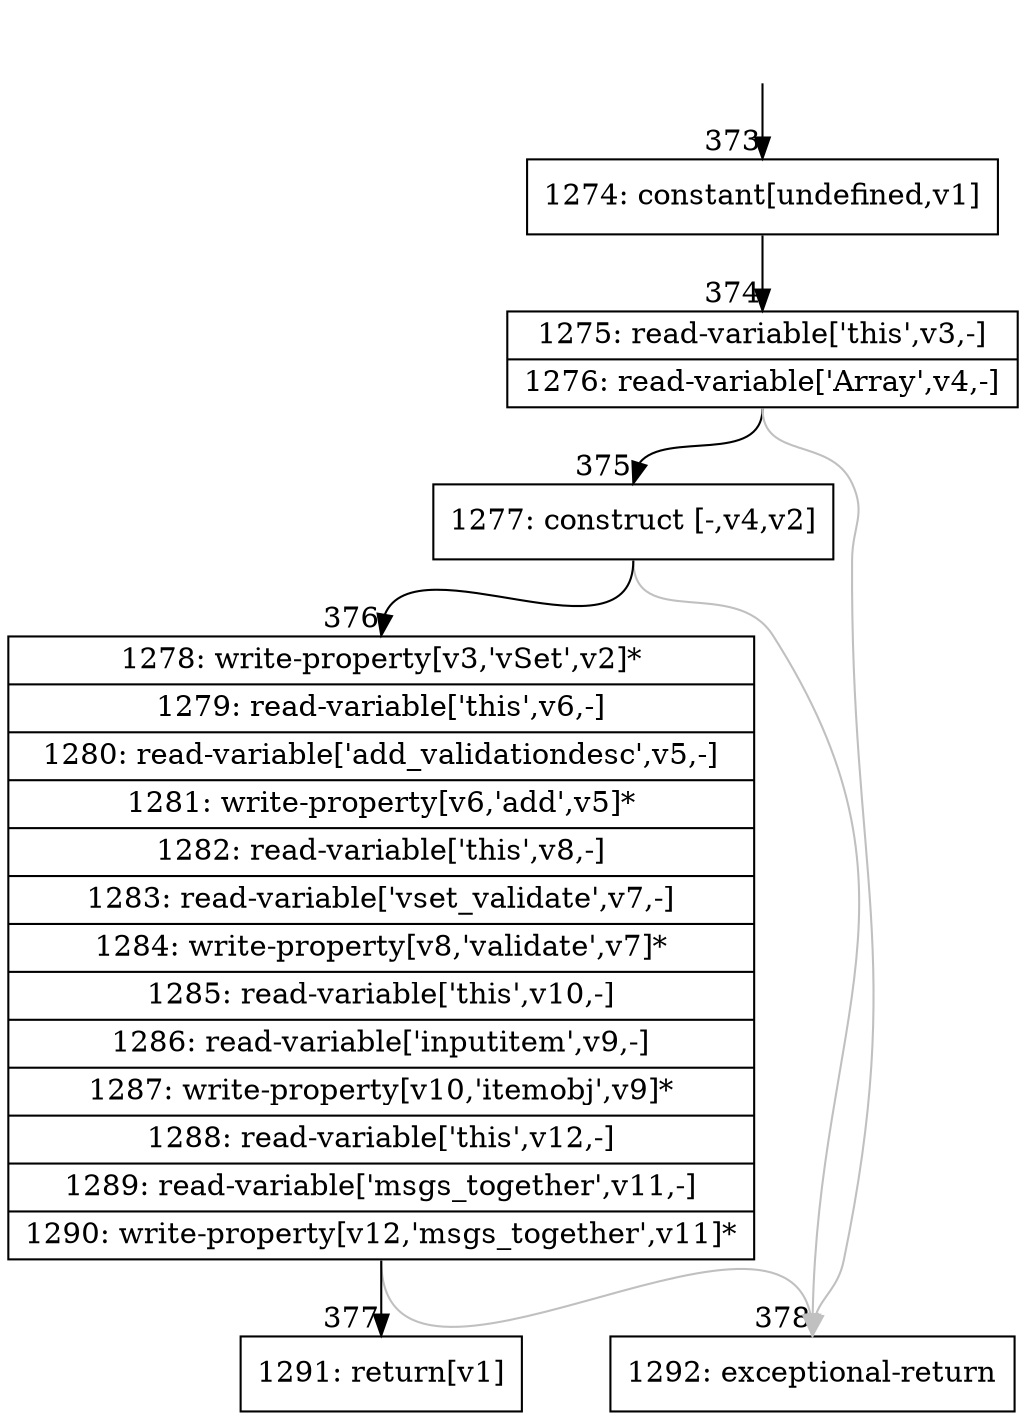 digraph {
rankdir="TD"
BB_entry37[shape=none,label=""];
BB_entry37 -> BB373 [tailport=s, headport=n, headlabel="    373"]
BB373 [shape=record label="{1274: constant[undefined,v1]}" ] 
BB373 -> BB374 [tailport=s, headport=n, headlabel="      374"]
BB374 [shape=record label="{1275: read-variable['this',v3,-]|1276: read-variable['Array',v4,-]}" ] 
BB374 -> BB375 [tailport=s, headport=n, headlabel="      375"]
BB374 -> BB378 [tailport=s, headport=n, color=gray, headlabel="      378"]
BB375 [shape=record label="{1277: construct [-,v4,v2]}" ] 
BB375 -> BB376 [tailport=s, headport=n, headlabel="      376"]
BB375 -> BB378 [tailport=s, headport=n, color=gray]
BB376 [shape=record label="{1278: write-property[v3,'vSet',v2]*|1279: read-variable['this',v6,-]|1280: read-variable['add_validationdesc',v5,-]|1281: write-property[v6,'add',v5]*|1282: read-variable['this',v8,-]|1283: read-variable['vset_validate',v7,-]|1284: write-property[v8,'validate',v7]*|1285: read-variable['this',v10,-]|1286: read-variable['inputitem',v9,-]|1287: write-property[v10,'itemobj',v9]*|1288: read-variable['this',v12,-]|1289: read-variable['msgs_together',v11,-]|1290: write-property[v12,'msgs_together',v11]*}" ] 
BB376 -> BB377 [tailport=s, headport=n, headlabel="      377"]
BB376 -> BB378 [tailport=s, headport=n, color=gray]
BB377 [shape=record label="{1291: return[v1]}" ] 
BB378 [shape=record label="{1292: exceptional-return}" ] 
//#$~ 531
}
